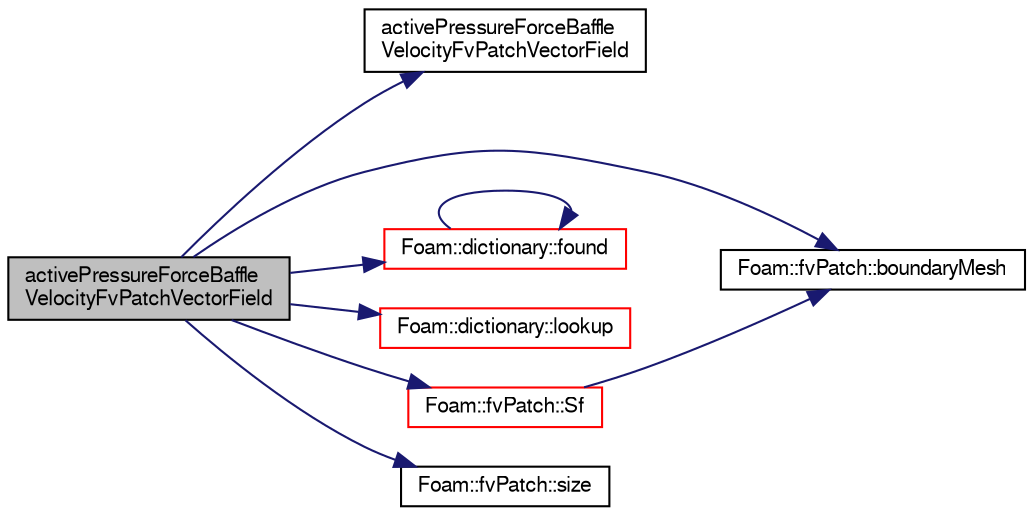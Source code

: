 digraph "activePressureForceBaffleVelocityFvPatchVectorField"
{
  bgcolor="transparent";
  edge [fontname="FreeSans",fontsize="10",labelfontname="FreeSans",labelfontsize="10"];
  node [fontname="FreeSans",fontsize="10",shape=record];
  rankdir="LR";
  Node4 [label="activePressureForceBaffle\lVelocityFvPatchVectorField",height=0.2,width=0.4,color="black", fillcolor="grey75", style="filled", fontcolor="black"];
  Node4 -> Node5 [color="midnightblue",fontsize="10",style="solid",fontname="FreeSans"];
  Node5 [label="activePressureForceBaffle\lVelocityFvPatchVectorField",height=0.2,width=0.4,color="black",URL="$a22062.html#ad7b18183529b37592257b19079cee18e",tooltip="Construct from patch and internal field. "];
  Node4 -> Node6 [color="midnightblue",fontsize="10",style="solid",fontname="FreeSans"];
  Node6 [label="Foam::fvPatch::boundaryMesh",height=0.2,width=0.4,color="black",URL="$a22870.html#adeb163bcd9dd47dcdc4a8f2ccf1c53eb",tooltip="Return boundaryMesh reference. "];
  Node4 -> Node7 [color="midnightblue",fontsize="10",style="solid",fontname="FreeSans"];
  Node7 [label="Foam::dictionary::found",height=0.2,width=0.4,color="red",URL="$a26014.html#adcd3d5d43253006ef145e56b43025d28",tooltip="Search dictionary for given keyword. "];
  Node7 -> Node7 [color="midnightblue",fontsize="10",style="solid",fontname="FreeSans"];
  Node4 -> Node9 [color="midnightblue",fontsize="10",style="solid",fontname="FreeSans"];
  Node9 [label="Foam::dictionary::lookup",height=0.2,width=0.4,color="red",URL="$a26014.html#a6a0727fa523e48977e27348663def509",tooltip="Find and return an entry data stream. "];
  Node4 -> Node309 [color="midnightblue",fontsize="10",style="solid",fontname="FreeSans"];
  Node309 [label="Foam::fvPatch::Sf",height=0.2,width=0.4,color="red",URL="$a22870.html#af93b93b841156265e8007a71b07f4ab4",tooltip="Return face area vectors. "];
  Node309 -> Node6 [color="midnightblue",fontsize="10",style="solid",fontname="FreeSans"];
  Node4 -> Node332 [color="midnightblue",fontsize="10",style="solid",fontname="FreeSans"];
  Node332 [label="Foam::fvPatch::size",height=0.2,width=0.4,color="black",URL="$a22870.html#a03bc1200aac252c4d3e18657d700b71c",tooltip="Return size. "];
}
